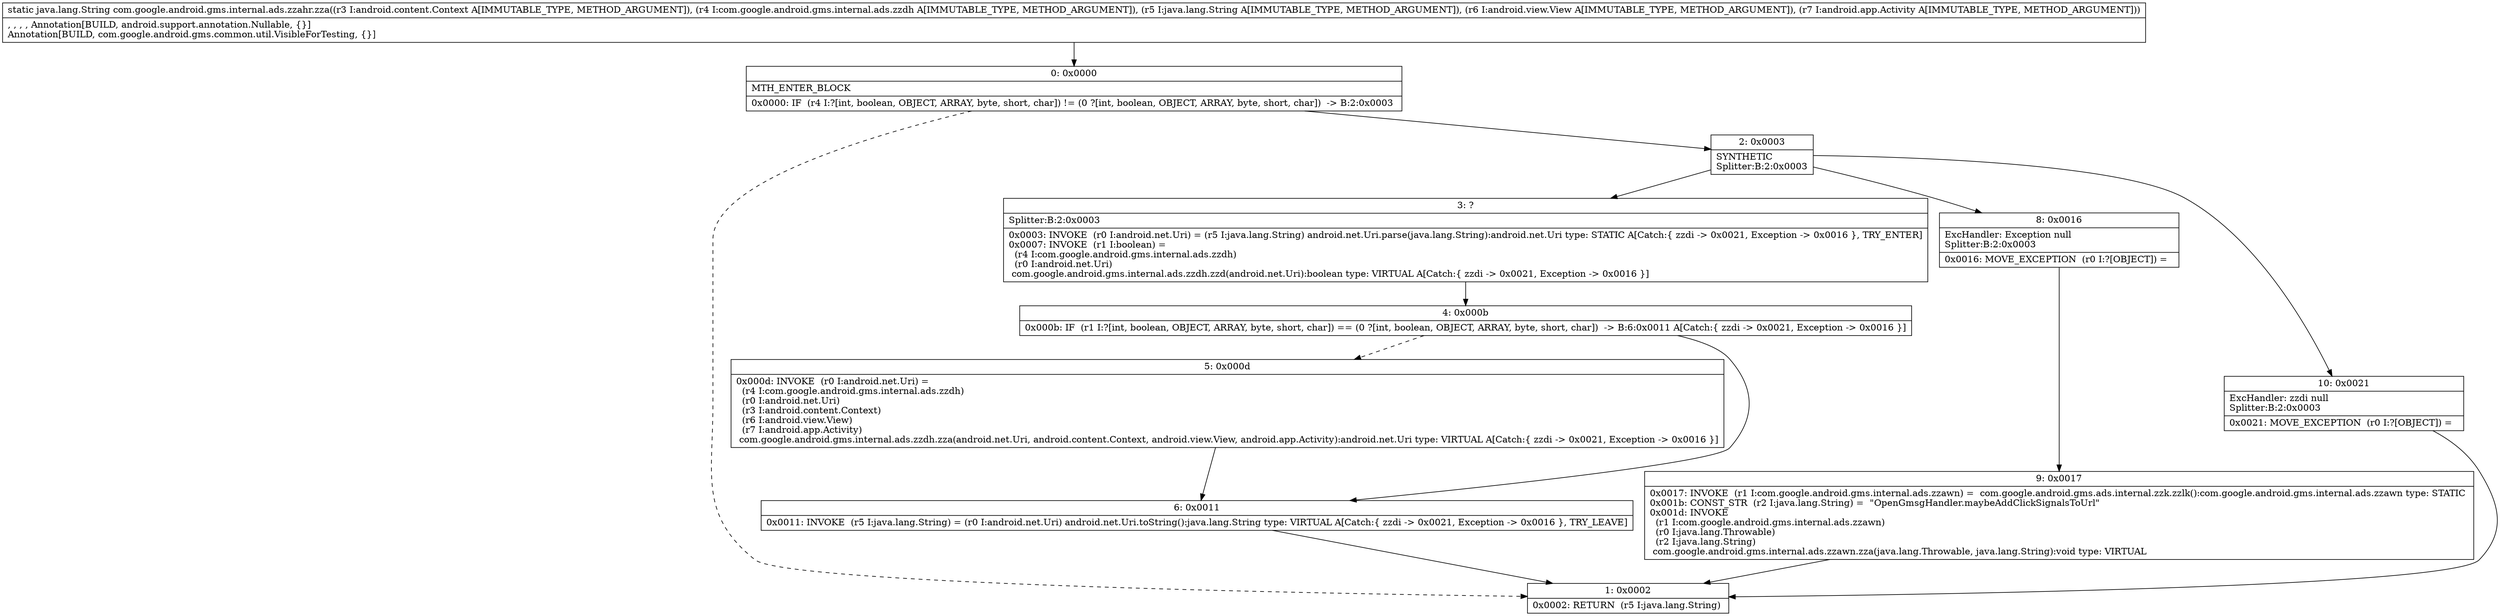 digraph "CFG forcom.google.android.gms.internal.ads.zzahr.zza(Landroid\/content\/Context;Lcom\/google\/android\/gms\/internal\/ads\/zzdh;Ljava\/lang\/String;Landroid\/view\/View;Landroid\/app\/Activity;)Ljava\/lang\/String;" {
Node_0 [shape=record,label="{0\:\ 0x0000|MTH_ENTER_BLOCK\l|0x0000: IF  (r4 I:?[int, boolean, OBJECT, ARRAY, byte, short, char]) != (0 ?[int, boolean, OBJECT, ARRAY, byte, short, char])  \-\> B:2:0x0003 \l}"];
Node_1 [shape=record,label="{1\:\ 0x0002|0x0002: RETURN  (r5 I:java.lang.String) \l}"];
Node_2 [shape=record,label="{2\:\ 0x0003|SYNTHETIC\lSplitter:B:2:0x0003\l}"];
Node_3 [shape=record,label="{3\:\ ?|Splitter:B:2:0x0003\l|0x0003: INVOKE  (r0 I:android.net.Uri) = (r5 I:java.lang.String) android.net.Uri.parse(java.lang.String):android.net.Uri type: STATIC A[Catch:\{ zzdi \-\> 0x0021, Exception \-\> 0x0016 \}, TRY_ENTER]\l0x0007: INVOKE  (r1 I:boolean) = \l  (r4 I:com.google.android.gms.internal.ads.zzdh)\l  (r0 I:android.net.Uri)\l com.google.android.gms.internal.ads.zzdh.zzd(android.net.Uri):boolean type: VIRTUAL A[Catch:\{ zzdi \-\> 0x0021, Exception \-\> 0x0016 \}]\l}"];
Node_4 [shape=record,label="{4\:\ 0x000b|0x000b: IF  (r1 I:?[int, boolean, OBJECT, ARRAY, byte, short, char]) == (0 ?[int, boolean, OBJECT, ARRAY, byte, short, char])  \-\> B:6:0x0011 A[Catch:\{ zzdi \-\> 0x0021, Exception \-\> 0x0016 \}]\l}"];
Node_5 [shape=record,label="{5\:\ 0x000d|0x000d: INVOKE  (r0 I:android.net.Uri) = \l  (r4 I:com.google.android.gms.internal.ads.zzdh)\l  (r0 I:android.net.Uri)\l  (r3 I:android.content.Context)\l  (r6 I:android.view.View)\l  (r7 I:android.app.Activity)\l com.google.android.gms.internal.ads.zzdh.zza(android.net.Uri, android.content.Context, android.view.View, android.app.Activity):android.net.Uri type: VIRTUAL A[Catch:\{ zzdi \-\> 0x0021, Exception \-\> 0x0016 \}]\l}"];
Node_6 [shape=record,label="{6\:\ 0x0011|0x0011: INVOKE  (r5 I:java.lang.String) = (r0 I:android.net.Uri) android.net.Uri.toString():java.lang.String type: VIRTUAL A[Catch:\{ zzdi \-\> 0x0021, Exception \-\> 0x0016 \}, TRY_LEAVE]\l}"];
Node_8 [shape=record,label="{8\:\ 0x0016|ExcHandler: Exception null\lSplitter:B:2:0x0003\l|0x0016: MOVE_EXCEPTION  (r0 I:?[OBJECT]) =  \l}"];
Node_9 [shape=record,label="{9\:\ 0x0017|0x0017: INVOKE  (r1 I:com.google.android.gms.internal.ads.zzawn) =  com.google.android.gms.ads.internal.zzk.zzlk():com.google.android.gms.internal.ads.zzawn type: STATIC \l0x001b: CONST_STR  (r2 I:java.lang.String) =  \"OpenGmsgHandler.maybeAddClickSignalsToUrl\" \l0x001d: INVOKE  \l  (r1 I:com.google.android.gms.internal.ads.zzawn)\l  (r0 I:java.lang.Throwable)\l  (r2 I:java.lang.String)\l com.google.android.gms.internal.ads.zzawn.zza(java.lang.Throwable, java.lang.String):void type: VIRTUAL \l}"];
Node_10 [shape=record,label="{10\:\ 0x0021|ExcHandler: zzdi null\lSplitter:B:2:0x0003\l|0x0021: MOVE_EXCEPTION  (r0 I:?[OBJECT]) =  \l}"];
MethodNode[shape=record,label="{static java.lang.String com.google.android.gms.internal.ads.zzahr.zza((r3 I:android.content.Context A[IMMUTABLE_TYPE, METHOD_ARGUMENT]), (r4 I:com.google.android.gms.internal.ads.zzdh A[IMMUTABLE_TYPE, METHOD_ARGUMENT]), (r5 I:java.lang.String A[IMMUTABLE_TYPE, METHOD_ARGUMENT]), (r6 I:android.view.View A[IMMUTABLE_TYPE, METHOD_ARGUMENT]), (r7 I:android.app.Activity A[IMMUTABLE_TYPE, METHOD_ARGUMENT]))  | , , , , Annotation[BUILD, android.support.annotation.Nullable, \{\}]\lAnnotation[BUILD, com.google.android.gms.common.util.VisibleForTesting, \{\}]\l}"];
MethodNode -> Node_0;
Node_0 -> Node_1[style=dashed];
Node_0 -> Node_2;
Node_2 -> Node_3;
Node_2 -> Node_10;
Node_2 -> Node_8;
Node_3 -> Node_4;
Node_4 -> Node_5[style=dashed];
Node_4 -> Node_6;
Node_5 -> Node_6;
Node_6 -> Node_1;
Node_8 -> Node_9;
Node_9 -> Node_1;
Node_10 -> Node_1;
}

